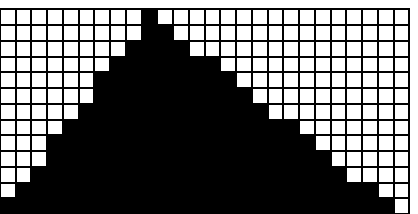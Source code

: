 beginfig(0)

z1=origin;
z2=(5cm, 0);
z3=(9/5*cm, 12/5*cm);

numeric k;

for j:=-.2cm step .2cm until 2.7cm:
	for i:=-.2cm step .2cm until 5.3cm:
		k:=0;
		if (3(j+.05cm)<=4(i+.05cm)) and ((i+.05cm)/5+(j+.05cm)/4<=cm) and (j+.05cm>=0):
			k:=k+1;
		fi
		if (3(j+.05cm)<=4(i+.15cm)) and ((i+.15cm)/5+(j+.05cm)/4<=cm) and (j+.05cm>=0):
			k:=k+1;
		fi
		if (3(j+.15cm)<=4(i+.05cm)) and ((i+.05cm)/5+(j+.15cm)/4<=cm) and (j+.15cm>=0):
			k:=k+1;
		fi
		if (3(j+.15cm)<=4(i+.15cm)) and ((i+.15cm)/5+(j+.15cm)/4<=cm) and (j+.15cm>=0):
			k:=k+1;
		fi
		if (3(j+.05cm)<=4(i+.05cm)) and ((i+.05cm)/5+(j+.05cm)/4<=cm) and (j+.05cm>=0):
			fill unitsquare scaled (.2cm) shifted (i, j) withcolor (k/4*orange);
		fi
	endfor
endfor

for j:=-.2cm step .2cm until 2.7cm:
	draw (-.2cm, j)--(5.2cm, j) withpen tinypen withcolor .25orange;
endfor
for i:=-.2cm step .2cm until 5.3cm:
	draw (i, -.2cm)--(i, 2.6cm) withpen tinypen withcolor .25orange;
endfor

endfig
